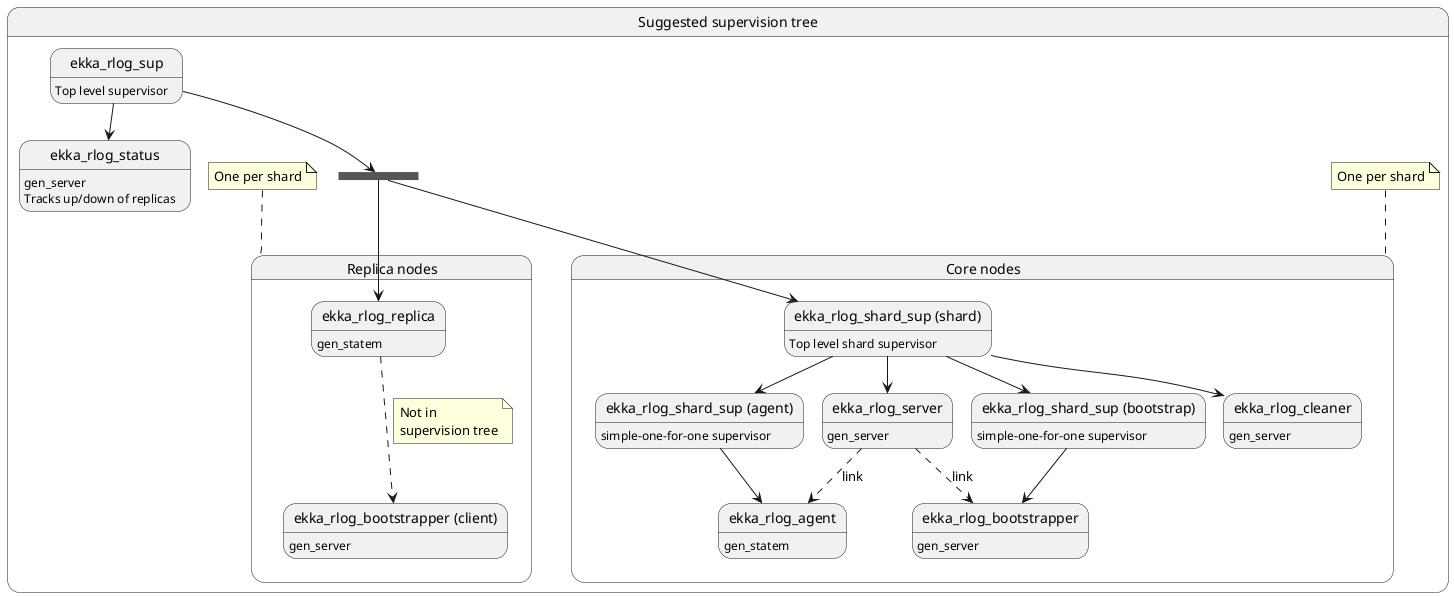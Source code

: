 @startuml

state "Suggested supervision tree" as suggested {

ekka_rlog_sup: Top level supervisor
ekka_rlog_status: gen_server
ekka_rlog_status: Tracks up/down of replicas

state "Replica nodes" as replica {
      state ekka_rlog_replica: gen_statem
      state "ekka_rlog_bootstrapper (client)" as ekka_rlog_bootstrapper_client: gen_server
      ekka_rlog_replica --down[dashed]-> ekka_rlog_bootstrapper_client
      note on link
           Not in
           supervision tree
      end note
}

state "Core nodes" as core {
      state "ekka_rlog_shard_sup (shard)" as ekka_rlog_shard_sup_shard: Top level shard supervisor
      state "ekka_rlog_shard_sup (agent)" as ekka_rlog_shard_sup_agent
      ekka_rlog_shard_sup_agent: simple-one-for-one supervisor
      state "ekka_rlog_shard_sup (bootstrap)" as ekka_rlog_shard_sup_bootstrap
      ekka_rlog_shard_sup_bootstrap: simple-one-for-one supervisor
      ekka_rlog_server: gen_server
      ekka_rlog_agent: gen_statem
      ekka_rlog_bootstrapper: gen_server
      ekka_rlog_cleaner: gen_server

      ekka_rlog_shard_sup_shard --> ekka_rlog_server
      ekka_rlog_shard_sup_shard --> ekka_rlog_cleaner
      ekka_rlog_shard_sup_shard --> ekka_rlog_shard_sup_agent
      ekka_rlog_shard_sup_shard --> ekka_rlog_shard_sup_bootstrap
      ekka_rlog_server -[dashed]-> ekka_rlog_agent: link
      ekka_rlog_server -[dashed]-> ekka_rlog_bootstrapper: link
      ekka_rlog_shard_sup_agent --> ekka_rlog_agent
      ekka_rlog_shard_sup_bootstrap --> ekka_rlog_bootstrapper
}

state fork <<fork>>
ekka_rlog_sup --> fork
fork --> ekka_rlog_shard_sup_shard
fork --> ekka_rlog_replica
ekka_rlog_sup --> ekka_rlog_status

note top of replica
     One per shard
end note

note top of core
     One per shard
end note

}

@enduml
